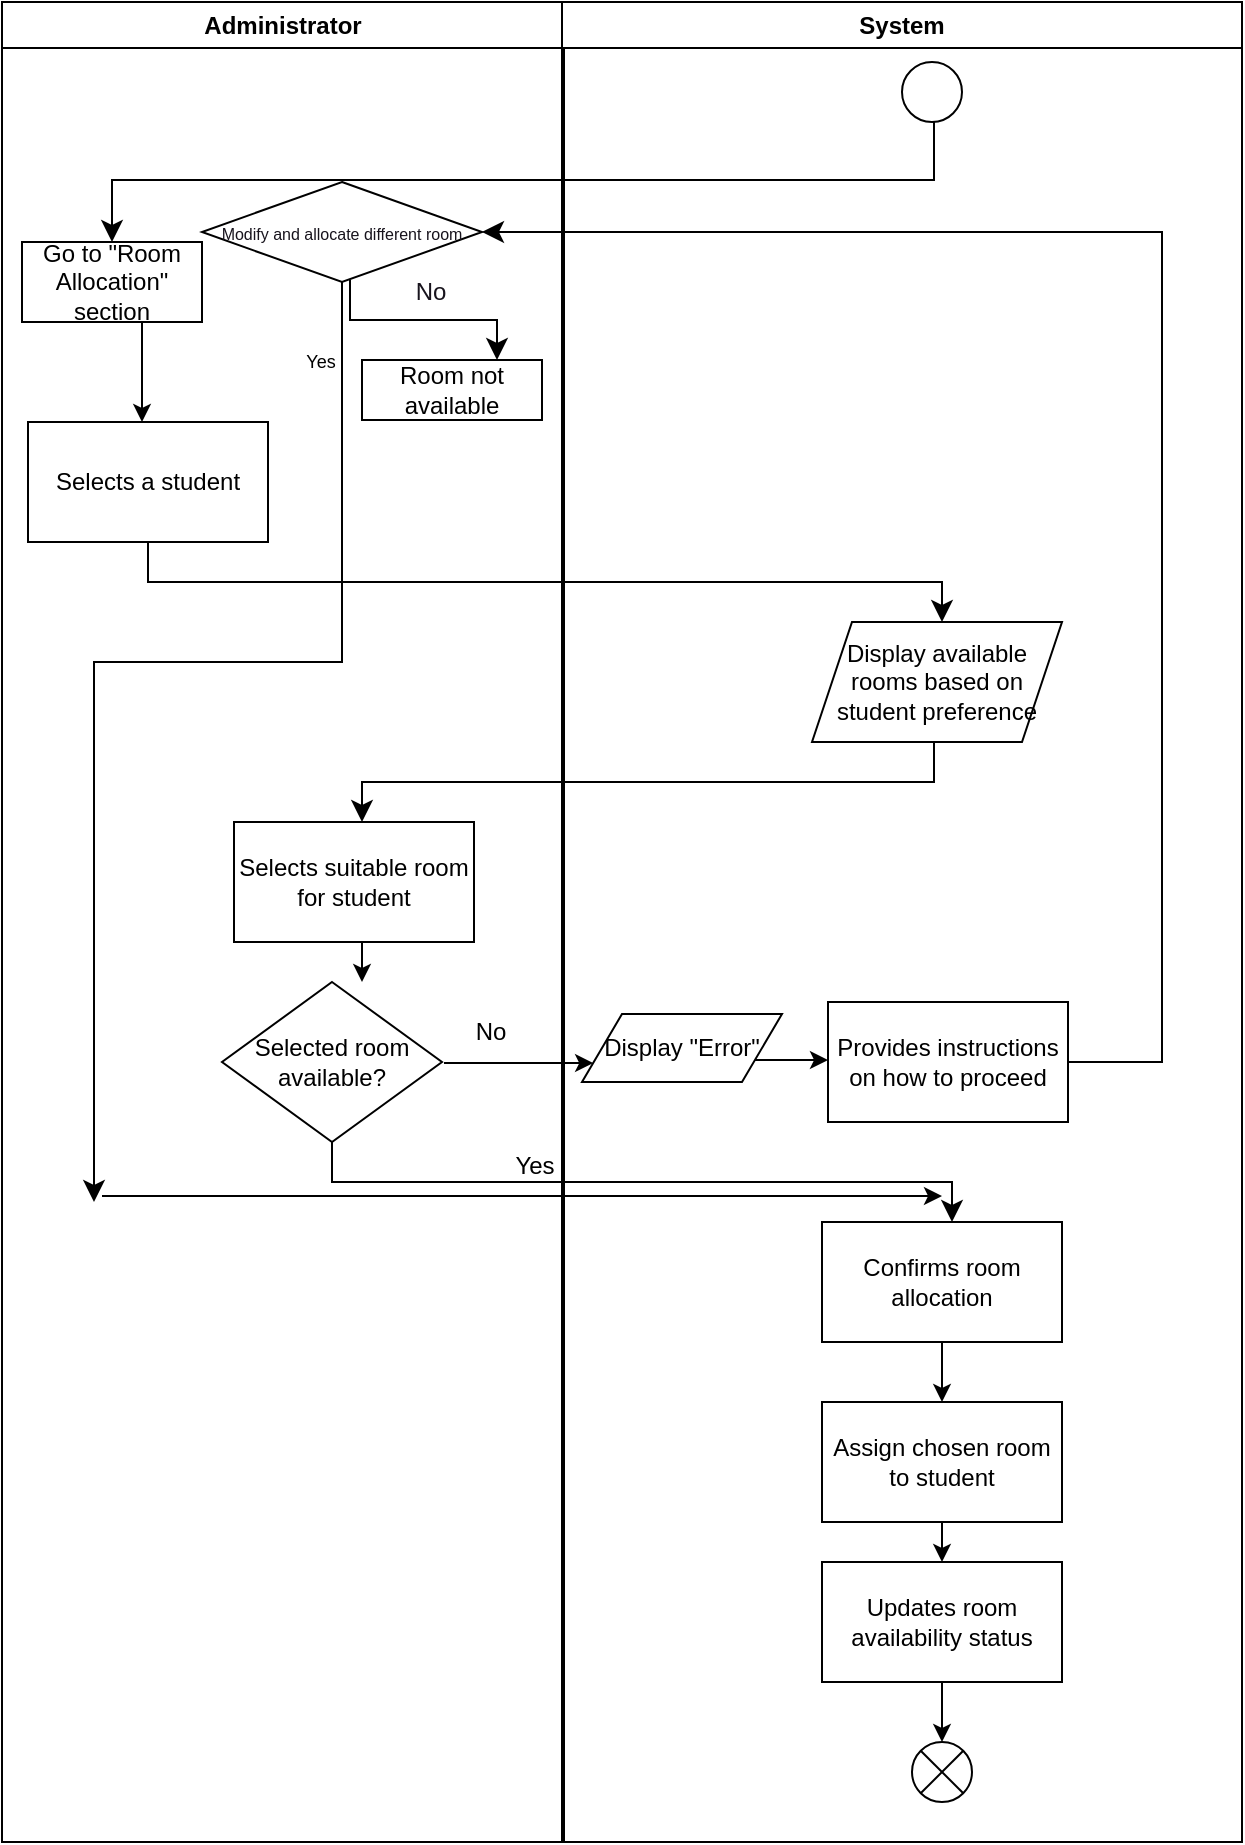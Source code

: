 <mxfile>
    <diagram id="IdiEqsh-fpbJAFoNCf4A" name="Page-1">
        <mxGraphModel dx="984" dy="518" grid="1" gridSize="10" guides="1" tooltips="1" connect="1" arrows="1" fold="1" page="1" pageScale="1" pageWidth="850" pageHeight="1100" math="0" shadow="0">
            <root>
                <mxCell id="0"/>
                <mxCell id="1" parent="0"/>
                <mxCell id="34" value="" style="edgeStyle=elbowEdgeStyle;elbow=vertical;endArrow=classic;html=1;curved=0;rounded=0;endSize=8;startSize=8;" parent="1" target="35" edge="1">
                    <mxGeometry width="50" height="50" relative="1" as="geometry">
                        <mxPoint x="636" y="58" as="sourcePoint"/>
                        <mxPoint x="350" y="98" as="targetPoint"/>
                    </mxGeometry>
                </mxCell>
                <mxCell id="36" value="" style="endArrow=classic;html=1;" parent="1" edge="1">
                    <mxGeometry width="50" height="50" relative="1" as="geometry">
                        <mxPoint x="240" y="160" as="sourcePoint"/>
                        <mxPoint x="240" y="210" as="targetPoint"/>
                    </mxGeometry>
                </mxCell>
                <mxCell id="37" value="Selects a student" style="rounded=0;whiteSpace=wrap;html=1;" parent="1" vertex="1">
                    <mxGeometry x="183" y="210" width="120" height="60" as="geometry"/>
                </mxCell>
                <mxCell id="38" value="" style="edgeStyle=elbowEdgeStyle;elbow=vertical;endArrow=classic;html=1;curved=0;rounded=0;endSize=8;startSize=8;exitX=0.5;exitY=1;exitDx=0;exitDy=0;" parent="1" source="37" edge="1">
                    <mxGeometry width="50" height="50" relative="1" as="geometry">
                        <mxPoint x="350" y="270" as="sourcePoint"/>
                        <mxPoint x="640" y="310" as="targetPoint"/>
                    </mxGeometry>
                </mxCell>
                <mxCell id="39" value="Display available rooms based on student preference" style="shape=parallelogram;perimeter=parallelogramPerimeter;whiteSpace=wrap;html=1;fixedSize=1;" parent="1" vertex="1">
                    <mxGeometry x="575" y="310" width="125" height="60" as="geometry"/>
                </mxCell>
                <mxCell id="40" value="" style="edgeStyle=elbowEdgeStyle;elbow=vertical;endArrow=classic;html=1;curved=0;rounded=0;endSize=8;startSize=8;" parent="1" edge="1">
                    <mxGeometry width="50" height="50" relative="1" as="geometry">
                        <mxPoint x="636" y="370" as="sourcePoint"/>
                        <mxPoint x="350" y="410" as="targetPoint"/>
                    </mxGeometry>
                </mxCell>
                <mxCell id="41" value="Selects suitable room for student" style="rounded=0;whiteSpace=wrap;html=1;" parent="1" vertex="1">
                    <mxGeometry x="286" y="410" width="120" height="60" as="geometry"/>
                </mxCell>
                <mxCell id="42" value="" style="endArrow=classic;html=1;" parent="1" edge="1">
                    <mxGeometry width="50" height="50" relative="1" as="geometry">
                        <mxPoint x="350" y="470" as="sourcePoint"/>
                        <mxPoint x="350" y="490" as="targetPoint"/>
                    </mxGeometry>
                </mxCell>
                <mxCell id="43" value="Selected room available?" style="rhombus;whiteSpace=wrap;html=1;" parent="1" vertex="1">
                    <mxGeometry x="280" y="490" width="110" height="80" as="geometry"/>
                </mxCell>
                <mxCell id="45" value="Yes" style="text;html=1;align=center;verticalAlign=middle;resizable=0;points=[];autosize=1;strokeColor=none;fillColor=none;" parent="1" vertex="1">
                    <mxGeometry x="416" y="567" width="40" height="30" as="geometry"/>
                </mxCell>
                <mxCell id="46" value="" style="edgeStyle=elbowEdgeStyle;elbow=vertical;endArrow=classic;html=1;curved=0;rounded=0;endSize=8;startSize=8;exitX=0.5;exitY=1;exitDx=0;exitDy=0;" parent="1" edge="1" source="43">
                    <mxGeometry width="50" height="50" relative="1" as="geometry">
                        <mxPoint x="345" y="570" as="sourcePoint"/>
                        <mxPoint x="645" y="610" as="targetPoint"/>
                    </mxGeometry>
                </mxCell>
                <mxCell id="47" value="Confirms room allocation" style="rounded=0;whiteSpace=wrap;html=1;" parent="1" vertex="1">
                    <mxGeometry x="580" y="610" width="120" height="60" as="geometry"/>
                </mxCell>
                <mxCell id="48" value="" style="endArrow=classic;html=1;" parent="1" edge="1">
                    <mxGeometry width="50" height="50" relative="1" as="geometry">
                        <mxPoint x="640" y="670" as="sourcePoint"/>
                        <mxPoint x="640" y="700" as="targetPoint"/>
                    </mxGeometry>
                </mxCell>
                <mxCell id="49" value="Assign chosen room to student" style="rounded=0;whiteSpace=wrap;html=1;" parent="1" vertex="1">
                    <mxGeometry x="580" y="700" width="120" height="60" as="geometry"/>
                </mxCell>
                <mxCell id="50" value="" style="endArrow=classic;html=1;" parent="1" edge="1">
                    <mxGeometry width="50" height="50" relative="1" as="geometry">
                        <mxPoint x="640" y="760" as="sourcePoint"/>
                        <mxPoint x="640" y="780" as="targetPoint"/>
                    </mxGeometry>
                </mxCell>
                <mxCell id="51" value="Updates room availability status" style="rounded=0;whiteSpace=wrap;html=1;" parent="1" vertex="1">
                    <mxGeometry x="580" y="780" width="120" height="60" as="geometry"/>
                </mxCell>
                <mxCell id="52" value="" style="endArrow=classic;html=1;" parent="1" edge="1">
                    <mxGeometry width="50" height="50" relative="1" as="geometry">
                        <mxPoint x="640" y="840" as="sourcePoint"/>
                        <mxPoint x="640" y="870" as="targetPoint"/>
                    </mxGeometry>
                </mxCell>
                <mxCell id="53" value="" style="shape=sumEllipse;perimeter=ellipsePerimeter;whiteSpace=wrap;html=1;backgroundOutline=1;" parent="1" vertex="1">
                    <mxGeometry x="625" y="870" width="30" height="30" as="geometry"/>
                </mxCell>
                <mxCell id="55" value="" style="endArrow=classic;html=1;entryX=0;entryY=0.75;entryDx=0;entryDy=0;" parent="1" target="57" edge="1">
                    <mxGeometry width="50" height="50" relative="1" as="geometry">
                        <mxPoint x="391" y="530.5" as="sourcePoint"/>
                        <mxPoint x="423" y="529.5" as="targetPoint"/>
                    </mxGeometry>
                </mxCell>
                <mxCell id="59" value="Provides instructions on how to proceed" style="rounded=0;whiteSpace=wrap;html=1;" parent="1" vertex="1">
                    <mxGeometry x="583" y="500" width="120" height="60" as="geometry"/>
                </mxCell>
                <mxCell id="70" value="" style="edgeStyle=elbowEdgeStyle;elbow=horizontal;endArrow=classic;html=1;curved=0;rounded=0;endSize=8;startSize=8;exitX=1;exitY=0.5;exitDx=0;exitDy=0;entryX=1;entryY=0.5;entryDx=0;entryDy=0;" parent="1" source="59" target="71" edge="1">
                    <mxGeometry width="50" height="50" relative="1" as="geometry">
                        <mxPoint x="720" y="530" as="sourcePoint"/>
                        <mxPoint x="540" y="120" as="targetPoint"/>
                        <Array as="points">
                            <mxPoint x="750" y="350"/>
                        </Array>
                    </mxGeometry>
                </mxCell>
                <mxCell id="75" value="" style="edgeStyle=elbowEdgeStyle;elbow=vertical;endArrow=classic;html=1;curved=0;rounded=0;endSize=8;startSize=8;startArrow=none;exitX=0.5;exitY=1;exitDx=0;exitDy=0;" parent="1" source="71" edge="1">
                    <mxGeometry width="50" height="50" relative="1" as="geometry">
                        <mxPoint x="344.5" y="140" as="sourcePoint"/>
                        <mxPoint x="216" y="600" as="targetPoint"/>
                        <Array as="points">
                            <mxPoint x="280" y="330"/>
                        </Array>
                    </mxGeometry>
                </mxCell>
                <mxCell id="76" value="" style="endArrow=classic;html=1;" parent="1" edge="1">
                    <mxGeometry width="50" height="50" relative="1" as="geometry">
                        <mxPoint x="220" y="597" as="sourcePoint"/>
                        <mxPoint x="640" y="597" as="targetPoint"/>
                    </mxGeometry>
                </mxCell>
                <mxCell id="79" value="Administrator" style="swimlane;whiteSpace=wrap;html=1;" parent="1" vertex="1">
                    <mxGeometry x="170" width="281" height="920" as="geometry"/>
                </mxCell>
                <mxCell id="35" value="Go to &quot;Room Allocation&quot; section" style="rounded=0;whiteSpace=wrap;html=1;" parent="79" vertex="1">
                    <mxGeometry x="10" y="120" width="90" height="40" as="geometry"/>
                </mxCell>
                <mxCell id="71" value="&lt;font style=&quot;font-size: 8px;&quot; color=&quot;#18141d&quot;&gt;Modify and allocate different room&lt;/font&gt;" style="rhombus;whiteSpace=wrap;html=1;fontFamily=Helvetica;fontSize=12;fontColor=rgb(240, 240, 240);align=center;strokeColor=#000000;fillColor=#FFFFFF;" parent="79" vertex="1">
                    <mxGeometry x="100" y="90" width="140" height="50" as="geometry"/>
                </mxCell>
                <mxCell id="81" value="No" style="text;html=1;align=center;verticalAlign=middle;resizable=0;points=[];autosize=1;strokeColor=none;fillColor=none;fontColor=#18141D;" parent="79" vertex="1">
                    <mxGeometry x="194" y="130" width="40" height="30" as="geometry"/>
                </mxCell>
                <mxCell id="77" value="" style="edgeStyle=elbowEdgeStyle;elbow=vertical;endArrow=classic;html=1;curved=0;rounded=0;endSize=8;startSize=8;entryX=0.75;entryY=0;entryDx=0;entryDy=0;" parent="79" edge="1">
                    <mxGeometry width="50" height="50" relative="1" as="geometry">
                        <mxPoint x="174" y="139" as="sourcePoint"/>
                        <mxPoint x="247.5" y="179" as="targetPoint"/>
                    </mxGeometry>
                </mxCell>
                <mxCell id="78" value="Room not available" style="rounded=0;whiteSpace=wrap;html=1;" parent="79" vertex="1">
                    <mxGeometry x="180" y="179" width="90" height="30" as="geometry"/>
                </mxCell>
                <mxCell id="56" value="No" style="text;html=1;align=center;verticalAlign=middle;resizable=0;points=[];autosize=1;strokeColor=none;fillColor=none;" parent="79" vertex="1">
                    <mxGeometry x="224" y="500" width="40" height="30" as="geometry"/>
                </mxCell>
                <mxCell id="80" value="System" style="swimlane;whiteSpace=wrap;html=1;" parent="1" vertex="1">
                    <mxGeometry x="450" width="340" height="920" as="geometry"/>
                </mxCell>
                <mxCell id="33" value="" style="ellipse;" parent="80" vertex="1">
                    <mxGeometry x="170" y="30" width="30" height="30" as="geometry"/>
                </mxCell>
                <mxCell id="58" value="" style="endArrow=classic;html=1;" parent="80" edge="1">
                    <mxGeometry width="50" height="50" relative="1" as="geometry">
                        <mxPoint x="93" y="529" as="sourcePoint"/>
                        <mxPoint x="133" y="529" as="targetPoint"/>
                    </mxGeometry>
                </mxCell>
                <mxCell id="57" value="Display &quot;Error&quot;" style="shape=parallelogram;perimeter=parallelogramPerimeter;whiteSpace=wrap;html=1;fixedSize=1;" parent="80" vertex="1">
                    <mxGeometry x="10" y="506" width="100" height="34" as="geometry"/>
                </mxCell>
                <mxCell id="87" value="&lt;font style=&quot;font-size: 9px;&quot;&gt;Yes&lt;/font&gt;" style="text;html=1;align=center;verticalAlign=middle;resizable=0;points=[];autosize=1;strokeColor=none;fillColor=none;fontSize=6;" parent="1" vertex="1">
                    <mxGeometry x="309" y="170" width="40" height="20" as="geometry"/>
                </mxCell>
            </root>
        </mxGraphModel>
    </diagram>
</mxfile>